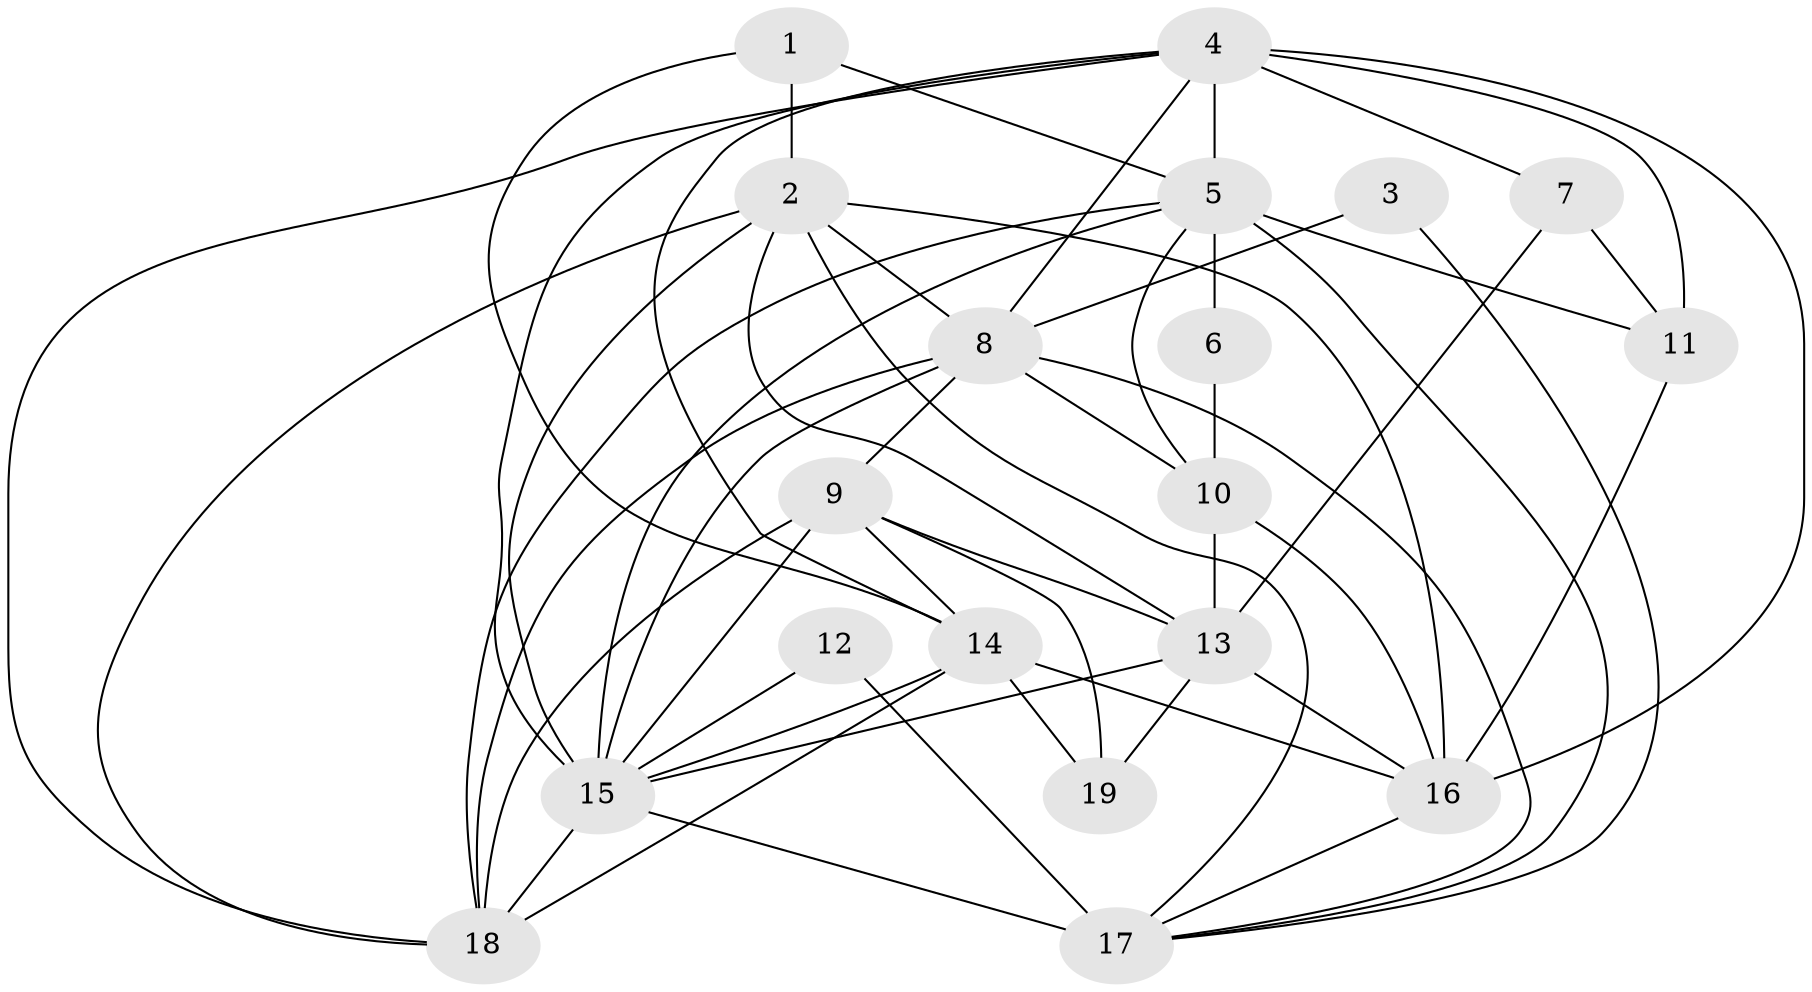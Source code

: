 // original degree distribution, {4: 0.3387096774193548, 3: 0.3064516129032258, 5: 0.11290322580645161, 2: 0.0967741935483871, 6: 0.08064516129032258, 7: 0.03225806451612903, 8: 0.03225806451612903}
// Generated by graph-tools (version 1.1) at 2025/37/03/04/25 23:37:06]
// undirected, 19 vertices, 53 edges
graph export_dot {
  node [color=gray90,style=filled];
  1;
  2;
  3;
  4;
  5;
  6;
  7;
  8;
  9;
  10;
  11;
  12;
  13;
  14;
  15;
  16;
  17;
  18;
  19;
  1 -- 2 [weight=2.0];
  1 -- 5 [weight=1.0];
  1 -- 14 [weight=1.0];
  2 -- 8 [weight=1.0];
  2 -- 13 [weight=1.0];
  2 -- 15 [weight=1.0];
  2 -- 16 [weight=2.0];
  2 -- 17 [weight=1.0];
  2 -- 18 [weight=1.0];
  3 -- 8 [weight=1.0];
  3 -- 17 [weight=1.0];
  4 -- 5 [weight=2.0];
  4 -- 7 [weight=2.0];
  4 -- 8 [weight=1.0];
  4 -- 11 [weight=1.0];
  4 -- 14 [weight=1.0];
  4 -- 15 [weight=1.0];
  4 -- 16 [weight=2.0];
  4 -- 18 [weight=1.0];
  5 -- 6 [weight=2.0];
  5 -- 10 [weight=1.0];
  5 -- 11 [weight=2.0];
  5 -- 15 [weight=2.0];
  5 -- 17 [weight=1.0];
  5 -- 18 [weight=1.0];
  6 -- 10 [weight=1.0];
  7 -- 11 [weight=1.0];
  7 -- 13 [weight=3.0];
  8 -- 9 [weight=2.0];
  8 -- 10 [weight=2.0];
  8 -- 15 [weight=1.0];
  8 -- 17 [weight=1.0];
  8 -- 18 [weight=1.0];
  9 -- 13 [weight=1.0];
  9 -- 14 [weight=1.0];
  9 -- 15 [weight=1.0];
  9 -- 18 [weight=2.0];
  9 -- 19 [weight=1.0];
  10 -- 13 [weight=1.0];
  10 -- 16 [weight=2.0];
  11 -- 16 [weight=1.0];
  12 -- 15 [weight=1.0];
  12 -- 17 [weight=3.0];
  13 -- 15 [weight=1.0];
  13 -- 16 [weight=1.0];
  13 -- 19 [weight=2.0];
  14 -- 15 [weight=1.0];
  14 -- 16 [weight=3.0];
  14 -- 18 [weight=1.0];
  14 -- 19 [weight=2.0];
  15 -- 17 [weight=2.0];
  15 -- 18 [weight=4.0];
  16 -- 17 [weight=1.0];
}

